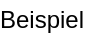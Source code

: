 <mxfile version="14.9.4" type="github"><diagram id="hR1FnGFjrf4IzyWlPU0_" name="Page-1"><mxGraphModel dx="1350" dy="806" grid="1" gridSize="10" guides="1" tooltips="1" connect="1" arrows="1" fold="1" page="1" pageScale="1" pageWidth="827" pageHeight="1169" math="0" shadow="0"><root><mxCell id="0"/><mxCell id="1" parent="0"/><mxCell id="96GnRdE92a5gBh6Bc_Ap-1" value="Beispiel" style="text;html=1;strokeColor=none;fillColor=none;align=center;verticalAlign=middle;whiteSpace=wrap;rounded=0;" vertex="1" parent="1"><mxGeometry x="100" y="200" width="40" height="20" as="geometry"/></mxCell></root></mxGraphModel></diagram></mxfile>